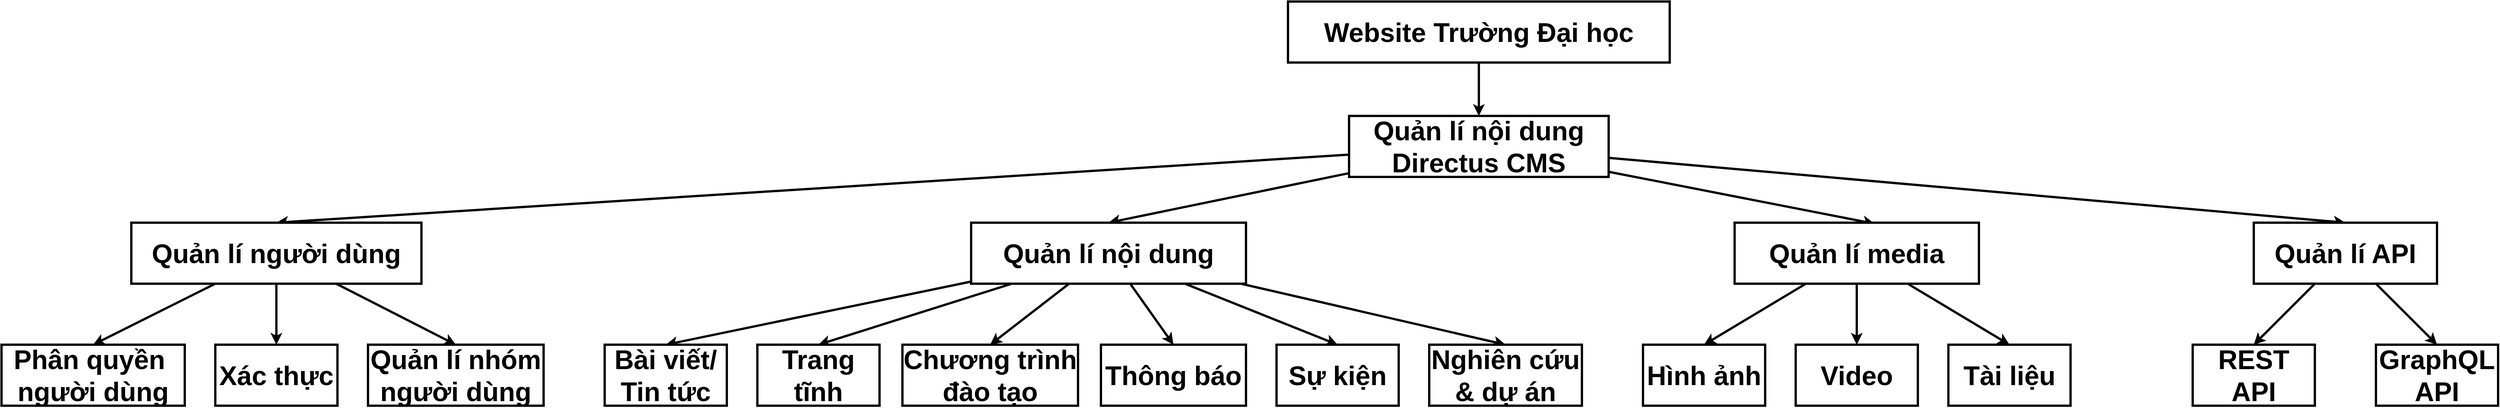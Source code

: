 <mxfile>
    <diagram id="7oNqLGNNsP6F4T7zOrMc" name="Page-1">
        <mxGraphModel dx="5596" dy="2288" grid="1" gridSize="10" guides="1" tooltips="1" connect="1" arrows="1" fold="1" page="1" pageScale="1" pageWidth="850" pageHeight="1100" math="0" shadow="0">
            <root>
                <mxCell id="0"/>
                <mxCell id="1" parent="0"/>
                <mxCell id="4" style="edgeStyle=none;html=1;entryX=0.5;entryY=0;entryDx=0;entryDy=0;fontSize=35;fontStyle=1;strokeWidth=3;" parent="1" source="3" target="5" edge="1">
                    <mxGeometry relative="1" as="geometry">
                        <mxPoint x="-440" y="160" as="targetPoint"/>
                    </mxGeometry>
                </mxCell>
                <mxCell id="3" value="&lt;font style=&quot;font-size: 35px;&quot;&gt;Website Trường Đại học&lt;/font&gt;" style="rounded=0;whiteSpace=wrap;html=1;fontSize=35;fontStyle=1;strokeWidth=3;" parent="1" vertex="1">
                    <mxGeometry x="175" y="30" width="500" height="80" as="geometry"/>
                </mxCell>
                <mxCell id="6" style="edgeStyle=none;html=1;fontSize=35;fontStyle=1;entryX=0.5;entryY=0;entryDx=0;entryDy=0;strokeWidth=3;" parent="1" source="5" target="7" edge="1">
                    <mxGeometry relative="1" as="geometry">
                        <mxPoint x="-1080" y="320" as="targetPoint"/>
                    </mxGeometry>
                </mxCell>
                <mxCell id="42" style="edgeStyle=none;html=1;entryX=0.5;entryY=0;entryDx=0;entryDy=0;fontSize=35;fontStyle=1;strokeWidth=3;" parent="1" source="5" target="17" edge="1">
                    <mxGeometry relative="1" as="geometry"/>
                </mxCell>
                <mxCell id="43" style="edgeStyle=none;html=1;entryX=0.573;entryY=0.017;entryDx=0;entryDy=0;entryPerimeter=0;fontSize=35;fontStyle=1;strokeWidth=3;" parent="1" source="5" target="28" edge="1">
                    <mxGeometry relative="1" as="geometry"/>
                </mxCell>
                <mxCell id="44" style="edgeStyle=none;html=1;entryX=0.5;entryY=0;entryDx=0;entryDy=0;fontSize=35;fontStyle=1;strokeWidth=3;" parent="1" source="5" target="35" edge="1">
                    <mxGeometry relative="1" as="geometry"/>
                </mxCell>
                <mxCell id="5" value="Quản lí nội dung&lt;br style=&quot;font-size: 35px;&quot;&gt;Directus CMS" style="rounded=0;whiteSpace=wrap;html=1;fontSize=35;fontStyle=1;strokeWidth=3;" parent="1" vertex="1">
                    <mxGeometry x="255" y="180" width="340" height="80" as="geometry"/>
                </mxCell>
                <mxCell id="8" style="edgeStyle=none;html=1;entryX=0.5;entryY=0;entryDx=0;entryDy=0;fontSize=35;fontStyle=1;strokeWidth=3;" parent="1" source="7" target="9" edge="1">
                    <mxGeometry relative="1" as="geometry">
                        <mxPoint x="-700" y="550" as="targetPoint"/>
                    </mxGeometry>
                </mxCell>
                <mxCell id="10" style="edgeStyle=none;html=1;entryX=0.5;entryY=0;entryDx=0;entryDy=0;fontSize=35;fontStyle=1;strokeWidth=3;" parent="1" source="7" target="11" edge="1">
                    <mxGeometry relative="1" as="geometry">
                        <mxPoint x="-550" y="560" as="targetPoint"/>
                    </mxGeometry>
                </mxCell>
                <mxCell id="12" style="edgeStyle=none;html=1;entryX=0.5;entryY=0;entryDx=0;entryDy=0;fontSize=35;fontStyle=1;strokeWidth=3;" parent="1" source="7" target="13" edge="1">
                    <mxGeometry relative="1" as="geometry">
                        <mxPoint x="-300" y="560" as="targetPoint"/>
                    </mxGeometry>
                </mxCell>
                <mxCell id="7" value="Quản lí người dùng" style="rounded=0;whiteSpace=wrap;html=1;fontSize=35;fontStyle=1;strokeWidth=3;" parent="1" vertex="1">
                    <mxGeometry x="-1340" y="320" width="380" height="80" as="geometry"/>
                </mxCell>
                <mxCell id="9" value="Phân quyền&amp;nbsp; người dùng" style="rounded=0;whiteSpace=wrap;html=1;fontSize=35;fontStyle=1;strokeWidth=3;" parent="1" vertex="1">
                    <mxGeometry x="-1510" y="480" width="240" height="80" as="geometry"/>
                </mxCell>
                <mxCell id="11" value="Xác thực" style="rounded=0;whiteSpace=wrap;html=1;fontSize=35;fontStyle=1;strokeWidth=3;" parent="1" vertex="1">
                    <mxGeometry x="-1230" y="480" width="160" height="80" as="geometry"/>
                </mxCell>
                <mxCell id="13" value="&lt;font style=&quot;font-size: 35px;&quot;&gt;Quản lí nhóm người dùng&lt;/font&gt;" style="rounded=0;whiteSpace=wrap;html=1;fontSize=35;fontStyle=1;strokeWidth=3;" parent="1" vertex="1">
                    <mxGeometry x="-1030" y="480" width="230" height="80" as="geometry"/>
                </mxCell>
                <mxCell id="14" style="edgeStyle=none;html=1;entryX=0.5;entryY=0;entryDx=0;entryDy=0;fontSize=35;fontStyle=1;strokeWidth=3;" parent="1" source="17" target="18" edge="1">
                    <mxGeometry relative="1" as="geometry">
                        <mxPoint x="-660" y="470" as="targetPoint"/>
                    </mxGeometry>
                </mxCell>
                <mxCell id="15" style="edgeStyle=none;html=1;entryX=0.5;entryY=0;entryDx=0;entryDy=0;fontSize=35;fontStyle=1;strokeWidth=3;" parent="1" source="17" target="19" edge="1">
                    <mxGeometry relative="1" as="geometry">
                        <mxPoint x="-510" y="480" as="targetPoint"/>
                    </mxGeometry>
                </mxCell>
                <mxCell id="16" style="edgeStyle=none;html=1;entryX=0.5;entryY=0;entryDx=0;entryDy=0;fontSize=35;fontStyle=1;strokeWidth=3;" parent="1" source="17" target="20" edge="1">
                    <mxGeometry relative="1" as="geometry">
                        <mxPoint x="-260" y="480" as="targetPoint"/>
                    </mxGeometry>
                </mxCell>
                <mxCell id="39" style="edgeStyle=none;html=1;entryX=0.5;entryY=0;entryDx=0;entryDy=0;fontSize=35;fontStyle=1;strokeWidth=3;" parent="1" source="17" target="21" edge="1">
                    <mxGeometry relative="1" as="geometry"/>
                </mxCell>
                <mxCell id="40" style="edgeStyle=none;html=1;entryX=0.5;entryY=0;entryDx=0;entryDy=0;fontSize=35;fontStyle=1;strokeWidth=3;" parent="1" source="17" target="22" edge="1">
                    <mxGeometry relative="1" as="geometry"/>
                </mxCell>
                <mxCell id="41" style="edgeStyle=none;html=1;entryX=0.5;entryY=0;entryDx=0;entryDy=0;fontSize=35;fontStyle=1;strokeWidth=3;" parent="1" source="17" target="23" edge="1">
                    <mxGeometry relative="1" as="geometry"/>
                </mxCell>
                <mxCell id="17" value="Quản lí nội dung" style="rounded=0;whiteSpace=wrap;html=1;fontSize=35;fontStyle=1;strokeWidth=3;" parent="1" vertex="1">
                    <mxGeometry x="-240" y="320" width="360" height="80" as="geometry"/>
                </mxCell>
                <mxCell id="18" value="Bài viết/&lt;br style=&quot;font-size: 35px;&quot;&gt;Tin tức" style="rounded=0;whiteSpace=wrap;html=1;fontSize=35;fontStyle=1;strokeWidth=3;" parent="1" vertex="1">
                    <mxGeometry x="-720" y="480" width="160" height="80" as="geometry"/>
                </mxCell>
                <mxCell id="19" value="Trang tĩnh" style="rounded=0;whiteSpace=wrap;html=1;fontSize=35;fontStyle=1;strokeWidth=3;" parent="1" vertex="1">
                    <mxGeometry x="-520" y="480" width="160" height="80" as="geometry"/>
                </mxCell>
                <mxCell id="20" value="&lt;font style=&quot;font-size: 35px;&quot;&gt;Chương trình đào tạo&lt;/font&gt;" style="rounded=0;whiteSpace=wrap;html=1;fontSize=35;fontStyle=1;strokeWidth=3;" parent="1" vertex="1">
                    <mxGeometry x="-330" y="480" width="230" height="80" as="geometry"/>
                </mxCell>
                <mxCell id="21" value="Thông báo" style="rounded=0;whiteSpace=wrap;html=1;fontSize=35;fontStyle=1;strokeWidth=3;" parent="1" vertex="1">
                    <mxGeometry x="-70" y="480" width="190" height="80" as="geometry"/>
                </mxCell>
                <mxCell id="22" value="Sự kiện" style="rounded=0;whiteSpace=wrap;html=1;fontSize=35;fontStyle=1;strokeWidth=3;" parent="1" vertex="1">
                    <mxGeometry x="160" y="480" width="160" height="80" as="geometry"/>
                </mxCell>
                <mxCell id="23" value="Nghiên cứu &amp;amp; dự án" style="rounded=0;whiteSpace=wrap;html=1;fontSize=35;fontStyle=1;strokeWidth=3;" parent="1" vertex="1">
                    <mxGeometry x="360" y="480" width="200" height="80" as="geometry"/>
                </mxCell>
                <mxCell id="25" style="edgeStyle=none;html=1;entryX=0.5;entryY=0;entryDx=0;entryDy=0;fontSize=35;fontStyle=1;strokeWidth=3;" parent="1" source="28" target="29" edge="1">
                    <mxGeometry relative="1" as="geometry">
                        <mxPoint x="950" y="470" as="targetPoint"/>
                    </mxGeometry>
                </mxCell>
                <mxCell id="26" style="edgeStyle=none;html=1;entryX=0.5;entryY=0;entryDx=0;entryDy=0;fontSize=35;fontStyle=1;strokeWidth=3;" parent="1" source="28" target="30" edge="1">
                    <mxGeometry relative="1" as="geometry">
                        <mxPoint x="1080" y="470" as="targetPoint"/>
                    </mxGeometry>
                </mxCell>
                <mxCell id="27" style="edgeStyle=none;html=1;entryX=0.5;entryY=0;entryDx=0;entryDy=0;fontSize=35;fontStyle=1;strokeWidth=3;" parent="1" source="28" target="31" edge="1">
                    <mxGeometry relative="1" as="geometry">
                        <mxPoint x="1330" y="470" as="targetPoint"/>
                    </mxGeometry>
                </mxCell>
                <mxCell id="28" value="Quản lí media" style="rounded=0;whiteSpace=wrap;html=1;fontSize=35;fontStyle=1;strokeWidth=3;" parent="1" vertex="1">
                    <mxGeometry x="760" y="320" width="320" height="80" as="geometry"/>
                </mxCell>
                <mxCell id="29" value="Hình ảnh" style="rounded=0;whiteSpace=wrap;html=1;fontSize=35;fontStyle=1;strokeWidth=3;" parent="1" vertex="1">
                    <mxGeometry x="640" y="480" width="160" height="80" as="geometry"/>
                </mxCell>
                <mxCell id="30" value="Video" style="rounded=0;whiteSpace=wrap;html=1;fontSize=35;fontStyle=1;strokeWidth=3;" parent="1" vertex="1">
                    <mxGeometry x="840" y="480" width="160" height="80" as="geometry"/>
                </mxCell>
                <mxCell id="31" value="Tài liệu" style="rounded=0;whiteSpace=wrap;html=1;fontSize=35;fontStyle=1;strokeWidth=3;" parent="1" vertex="1">
                    <mxGeometry x="1040" y="480" width="160" height="80" as="geometry"/>
                </mxCell>
                <mxCell id="32" style="edgeStyle=none;html=1;entryX=0.5;entryY=0;entryDx=0;entryDy=0;fontSize=35;fontStyle=1;strokeWidth=3;" parent="1" source="35" target="36" edge="1">
                    <mxGeometry relative="1" as="geometry">
                        <mxPoint x="1335" y="470" as="targetPoint"/>
                    </mxGeometry>
                </mxCell>
                <mxCell id="34" style="edgeStyle=none;html=1;fontSize=35;fontStyle=1;strokeWidth=3;entryX=0.5;entryY=0;entryDx=0;entryDy=0;" parent="1" source="35" edge="1" target="38">
                    <mxGeometry relative="1" as="geometry">
                        <mxPoint x="1735" y="480" as="targetPoint"/>
                    </mxGeometry>
                </mxCell>
                <mxCell id="35" value="Quản lí API" style="rounded=0;whiteSpace=wrap;html=1;fontSize=35;fontStyle=1;strokeWidth=3;" parent="1" vertex="1">
                    <mxGeometry x="1440" y="320" width="240" height="80" as="geometry"/>
                </mxCell>
                <mxCell id="36" value="REST API" style="rounded=0;whiteSpace=wrap;html=1;fontSize=35;fontStyle=1;strokeWidth=3;" parent="1" vertex="1">
                    <mxGeometry x="1360" y="480" width="160" height="80" as="geometry"/>
                </mxCell>
                <mxCell id="38" value="GraphQL API" style="rounded=0;whiteSpace=wrap;html=1;fontSize=35;fontStyle=1;strokeWidth=3;" parent="1" vertex="1">
                    <mxGeometry x="1600" y="480" width="160" height="80" as="geometry"/>
                </mxCell>
            </root>
        </mxGraphModel>
    </diagram>
</mxfile>